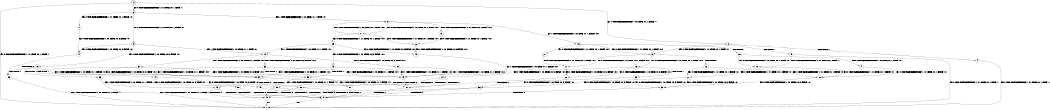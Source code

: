 digraph BCG {
size = "7, 10.5";
center = TRUE;
node [shape = circle];
0 [peripheries = 2];
0 -> 1 [label = "EX !0 !ATOMIC_EXCH_BRANCH (1, +1, TRUE, +0, 1, TRUE) !::"];
0 -> 2 [label = "EX !1 !ATOMIC_EXCH_BRANCH (1, +0, TRUE, +1, 1, FALSE) !::"];
0 -> 3 [label = "EX !0 !ATOMIC_EXCH_BRANCH (1, +1, TRUE, +0, 1, TRUE) !::"];
2 -> 4 [label = "TERMINATE !1"];
2 -> 5 [label = "TERMINATE !1"];
2 -> 6 [label = "EX !0 !ATOMIC_EXCH_BRANCH (1, +1, TRUE, +0, 1, TRUE) !:1:"];
3 -> 7 [label = "EX !0 !ATOMIC_EXCH_BRANCH (1, +1, TRUE, +0, 1, FALSE) !:0:"];
3 -> 8 [label = "EX !1 !ATOMIC_EXCH_BRANCH (1, +0, TRUE, +1, 1, TRUE) !:0:"];
3 -> 9 [label = "EX !0 !ATOMIC_EXCH_BRANCH (1, +1, TRUE, +0, 1, FALSE) !:0:"];
4 -> 1 [label = "EX !0 !ATOMIC_EXCH_BRANCH (1, +1, TRUE, +0, 1, TRUE) !::"];
5 -> 1 [label = "EX !0 !ATOMIC_EXCH_BRANCH (1, +1, TRUE, +0, 1, TRUE) !::"];
5 -> 10 [label = "EX !0 !ATOMIC_EXCH_BRANCH (1, +1, TRUE, +0, 1, TRUE) !::"];
6 -> 11 [label = "EX !0 !ATOMIC_EXCH_BRANCH (1, +1, TRUE, +0, 1, FALSE) !:0:1:"];
6 -> 12 [label = "TERMINATE !1"];
6 -> 13 [label = "EX !0 !ATOMIC_EXCH_BRANCH (1, +1, TRUE, +0, 1, FALSE) !:0:1:"];
7 -> 14 [label = "EX !0 !ATOMIC_EXCH_BRANCH (1, +0, TRUE, +0, 3, FALSE) !:0:"];
8 -> 15 [label = "EX !0 !ATOMIC_EXCH_BRANCH (1, +1, TRUE, +0, 1, TRUE) !:0:1:"];
8 -> 16 [label = "EX !1 !ATOMIC_EXCH_BRANCH (1, +0, TRUE, +1, 1, FALSE) !:0:1:"];
8 -> 17 [label = "EX !0 !ATOMIC_EXCH_BRANCH (1, +1, TRUE, +0, 1, TRUE) !:0:1:"];
9 -> 14 [label = "EX !0 !ATOMIC_EXCH_BRANCH (1, +0, TRUE, +0, 3, FALSE) !:0:"];
9 -> 18 [label = "EX !1 !ATOMIC_EXCH_BRANCH (1, +0, TRUE, +1, 1, TRUE) !:0:"];
9 -> 19 [label = "EX !0 !ATOMIC_EXCH_BRANCH (1, +0, TRUE, +0, 3, FALSE) !:0:"];
10 -> 20 [label = "EX !0 !ATOMIC_EXCH_BRANCH (1, +1, TRUE, +0, 1, FALSE) !:0:"];
10 -> 21 [label = "EX !0 !ATOMIC_EXCH_BRANCH (1, +1, TRUE, +0, 1, FALSE) !:0:"];
11 -> 22 [label = "EX !0 !ATOMIC_EXCH_BRANCH (1, +0, TRUE, +0, 3, FALSE) !:0:1:"];
12 -> 20 [label = "EX !0 !ATOMIC_EXCH_BRANCH (1, +1, TRUE, +0, 1, FALSE) !:0:"];
12 -> 21 [label = "EX !0 !ATOMIC_EXCH_BRANCH (1, +1, TRUE, +0, 1, FALSE) !:0:"];
13 -> 22 [label = "EX !0 !ATOMIC_EXCH_BRANCH (1, +0, TRUE, +0, 3, FALSE) !:0:1:"];
13 -> 23 [label = "TERMINATE !1"];
13 -> 24 [label = "EX !0 !ATOMIC_EXCH_BRANCH (1, +0, TRUE, +0, 3, FALSE) !:0:1:"];
14 -> 25 [label = "TERMINATE !0"];
15 -> 26 [label = "EX !0 !ATOMIC_EXCH_BRANCH (1, +1, TRUE, +0, 1, FALSE) !:0:1:"];
16 -> 27 [label = "EX !0 !ATOMIC_EXCH_BRANCH (1, +1, TRUE, +0, 1, TRUE) !:0:1:"];
16 -> 28 [label = "TERMINATE !1"];
16 -> 6 [label = "EX !0 !ATOMIC_EXCH_BRANCH (1, +1, TRUE, +0, 1, TRUE) !:0:1:"];
17 -> 26 [label = "EX !0 !ATOMIC_EXCH_BRANCH (1, +1, TRUE, +0, 1, FALSE) !:0:1:"];
17 -> 8 [label = "EX !1 !ATOMIC_EXCH_BRANCH (1, +0, TRUE, +1, 1, TRUE) !:0:1:"];
17 -> 29 [label = "EX !0 !ATOMIC_EXCH_BRANCH (1, +1, TRUE, +0, 1, FALSE) !:0:1:"];
18 -> 30 [label = "EX !0 !ATOMIC_EXCH_BRANCH (1, +0, TRUE, +0, 3, TRUE) !:0:1:"];
18 -> 31 [label = "EX !1 !ATOMIC_EXCH_BRANCH (1, +0, TRUE, +1, 1, FALSE) !:0:1:"];
18 -> 32 [label = "EX !0 !ATOMIC_EXCH_BRANCH (1, +0, TRUE, +0, 3, TRUE) !:0:1:"];
19 -> 25 [label = "TERMINATE !0"];
19 -> 33 [label = "TERMINATE !0"];
19 -> 34 [label = "EX !1 !ATOMIC_EXCH_BRANCH (1, +0, TRUE, +1, 1, FALSE) !:0:"];
20 -> 35 [label = "EX !0 !ATOMIC_EXCH_BRANCH (1, +0, TRUE, +0, 3, FALSE) !:0:"];
21 -> 35 [label = "EX !0 !ATOMIC_EXCH_BRANCH (1, +0, TRUE, +0, 3, FALSE) !:0:"];
21 -> 36 [label = "EX !0 !ATOMIC_EXCH_BRANCH (1, +0, TRUE, +0, 3, FALSE) !:0:"];
22 -> 37 [label = "TERMINATE !0"];
23 -> 35 [label = "EX !0 !ATOMIC_EXCH_BRANCH (1, +0, TRUE, +0, 3, FALSE) !:0:"];
23 -> 36 [label = "EX !0 !ATOMIC_EXCH_BRANCH (1, +0, TRUE, +0, 3, FALSE) !:0:"];
24 -> 37 [label = "TERMINATE !0"];
24 -> 38 [label = "TERMINATE !1"];
24 -> 39 [label = "TERMINATE !0"];
25 -> 1 [label = "EX !1 !ATOMIC_EXCH_BRANCH (1, +0, TRUE, +1, 1, FALSE) !::"];
26 -> 40 [label = "EX !0 !ATOMIC_EXCH_BRANCH (1, +0, TRUE, +0, 3, FALSE) !:0:1:"];
27 -> 11 [label = "EX !0 !ATOMIC_EXCH_BRANCH (1, +1, TRUE, +0, 1, FALSE) !:0:1:"];
28 -> 41 [label = "EX !0 !ATOMIC_EXCH_BRANCH (1, +1, TRUE, +0, 1, TRUE) !:0:"];
28 -> 10 [label = "EX !0 !ATOMIC_EXCH_BRANCH (1, +1, TRUE, +0, 1, TRUE) !:0:"];
29 -> 40 [label = "EX !0 !ATOMIC_EXCH_BRANCH (1, +0, TRUE, +0, 3, FALSE) !:0:1:"];
29 -> 18 [label = "EX !1 !ATOMIC_EXCH_BRANCH (1, +0, TRUE, +1, 1, TRUE) !:0:1:"];
29 -> 42 [label = "EX !0 !ATOMIC_EXCH_BRANCH (1, +0, TRUE, +0, 3, FALSE) !:0:1:"];
30 -> 43 [label = "EX !1 !ATOMIC_EXCH_BRANCH (1, +0, TRUE, +1, 1, FALSE) !:0:1:"];
31 -> 43 [label = "EX !0 !ATOMIC_EXCH_BRANCH (1, +0, TRUE, +0, 3, TRUE) !:0:1:"];
31 -> 44 [label = "TERMINATE !1"];
31 -> 34 [label = "EX !0 !ATOMIC_EXCH_BRANCH (1, +0, TRUE, +0, 3, TRUE) !:0:1:"];
32 -> 43 [label = "EX !1 !ATOMIC_EXCH_BRANCH (1, +0, TRUE, +1, 1, FALSE) !:0:1:"];
32 -> 45 [label = "TERMINATE !0"];
32 -> 34 [label = "EX !1 !ATOMIC_EXCH_BRANCH (1, +0, TRUE, +1, 1, FALSE) !:0:1:"];
33 -> 1 [label = "EX !1 !ATOMIC_EXCH_BRANCH (1, +0, TRUE, +1, 1, FALSE) !::"];
33 -> 46 [label = "EX !1 !ATOMIC_EXCH_BRANCH (1, +0, TRUE, +1, 1, FALSE) !::"];
34 -> 37 [label = "TERMINATE !0"];
34 -> 38 [label = "TERMINATE !1"];
34 -> 39 [label = "TERMINATE !0"];
35 -> 47 [label = "TERMINATE !0"];
36 -> 47 [label = "TERMINATE !0"];
36 -> 48 [label = "TERMINATE !0"];
37 -> 47 [label = "TERMINATE !1"];
38 -> 47 [label = "TERMINATE !0"];
38 -> 48 [label = "TERMINATE !0"];
39 -> 47 [label = "TERMINATE !1"];
39 -> 48 [label = "TERMINATE !1"];
40 -> 43 [label = "EX !1 !ATOMIC_EXCH_BRANCH (1, +0, TRUE, +1, 1, FALSE) !:0:1:"];
41 -> 20 [label = "EX !0 !ATOMIC_EXCH_BRANCH (1, +1, TRUE, +0, 1, FALSE) !:0:"];
42 -> 43 [label = "EX !1 !ATOMIC_EXCH_BRANCH (1, +0, TRUE, +1, 1, FALSE) !:0:1:"];
42 -> 45 [label = "TERMINATE !0"];
42 -> 34 [label = "EX !1 !ATOMIC_EXCH_BRANCH (1, +0, TRUE, +1, 1, FALSE) !:0:1:"];
43 -> 37 [label = "TERMINATE !0"];
44 -> 49 [label = "EX !0 !ATOMIC_EXCH_BRANCH (1, +0, TRUE, +0, 3, TRUE) !:0:"];
44 -> 50 [label = "EX !0 !ATOMIC_EXCH_BRANCH (1, +0, TRUE, +0, 3, TRUE) !:0:"];
45 -> 51 [label = "EX !1 !ATOMIC_EXCH_BRANCH (1, +0, TRUE, +1, 1, FALSE) !:1:"];
45 -> 46 [label = "EX !1 !ATOMIC_EXCH_BRANCH (1, +0, TRUE, +1, 1, FALSE) !:1:"];
46 -> 47 [label = "TERMINATE !1"];
46 -> 48 [label = "TERMINATE !1"];
47 -> 1 [label = "exit"];
48 -> 1 [label = "exit"];
49 -> 47 [label = "TERMINATE !0"];
50 -> 47 [label = "TERMINATE !0"];
50 -> 48 [label = "TERMINATE !0"];
51 -> 47 [label = "TERMINATE !1"];
}
